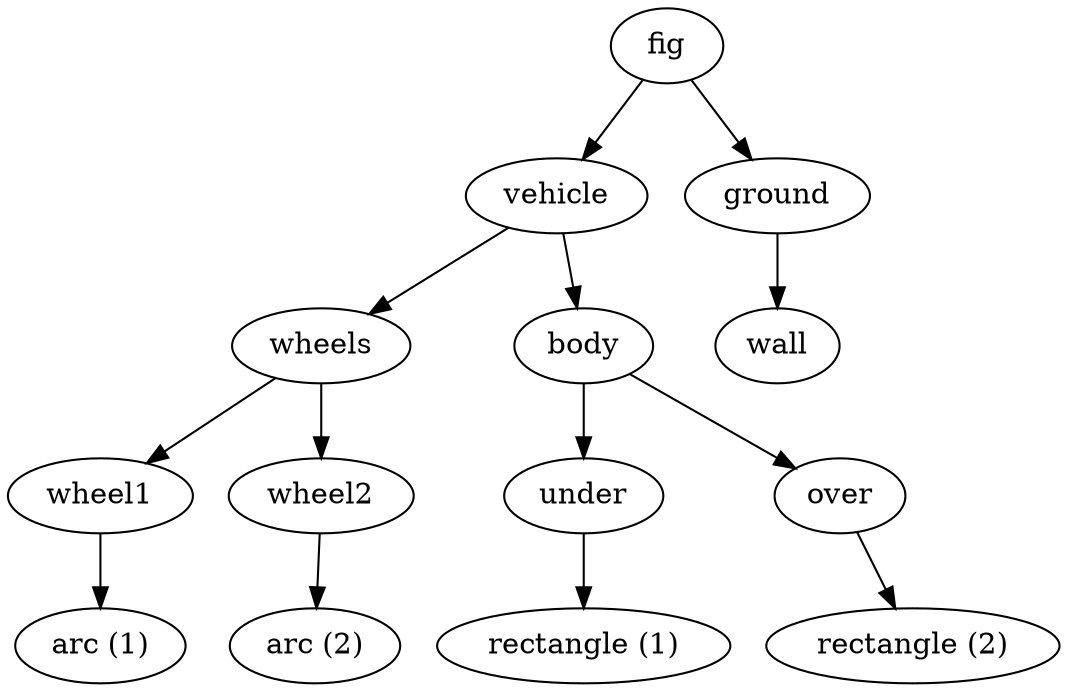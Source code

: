 digraph G {
"fig" -> "vehicle";
"vehicle" -> "wheels";
"wheels" -> "wheel1";
"wheel1" -> "arc (1)";
"wheels" -> "wheel2";
"wheel2" -> "arc (2)";
"vehicle" -> "body";
"body" -> "under";
"under" -> "rectangle (1)";
"body" -> "over";
"over" -> "rectangle (2)";
"fig" -> "ground";
"ground" -> "wall";
}
